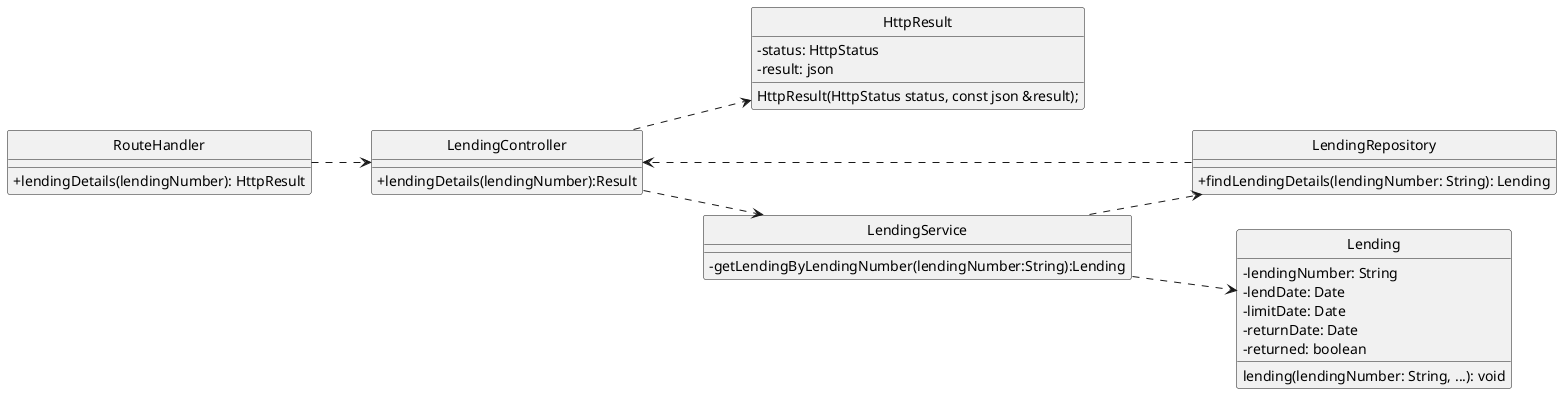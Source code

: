  @startuml
'https://plantuml.com/class-diagram
left to right direction

hide circle
skinparam classAttributeIconSize 0

class RouteHandler {
    +lendingDetails(lendingNumber): HttpResult
}

class HttpResult {
    -status: HttpStatus
    -result: json
    HttpResult(HttpStatus status, const json &result);
}

class LendingService{
    -getLendingByLendingNumber(lendingNumber:String):Lending
}

class LendingController {
    +lendingDetails(lendingNumber):Result
}

class LendingRepository {
    +findLendingDetails(lendingNumber: String): Lending
}

class Lending {
    -lendingNumber: String
    -lendDate: Date
    -limitDate: Date
    -returnDate: Date
    -returned: boolean
    lending(lendingNumber: String, ...): void
}

RouteHandler ..> LendingController
LendingController ..> LendingService
LendingService ..> LendingRepository
LendingService ..> Lending
LendingController ..> HttpResult
LendingRepository ..> LendingController

@enduml
